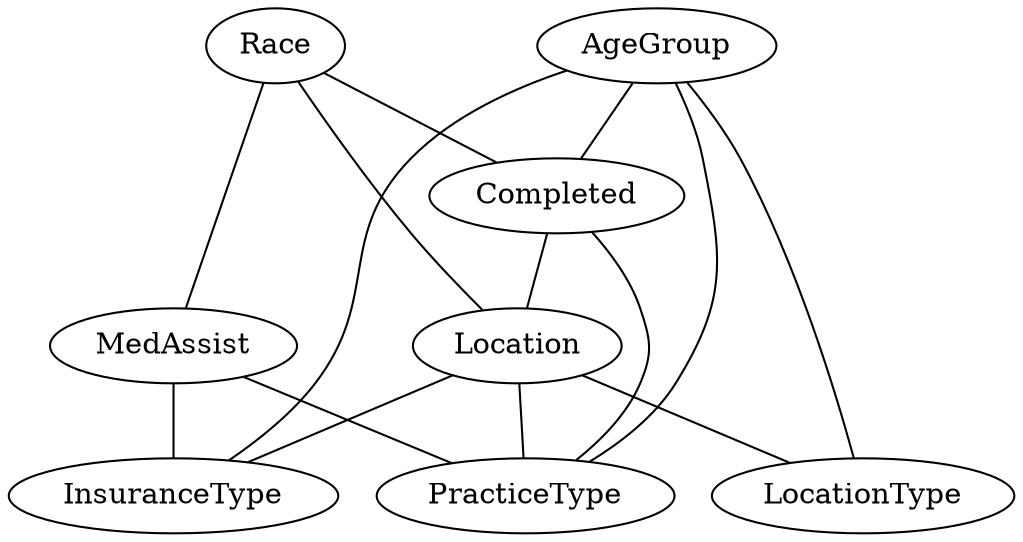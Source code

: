 graph graphname {

  1 -- 3 -- 8;
  1 -- 8;

  1 -- 4;

  1 -- 7;

  2 -- 3 -- 6;
  2 -- 6;

  2 -- 5;

  5 -- 4;

  5 -- 8;

  6 -- 8;

  6 -- 4;

  6 -- 7;

  1 [label=AgeGroup]
  2 [label=Race]
  3 [label=Completed]
  4 [label=InsuranceType]
  5 [label=MedAssist]
  6 [label=Location]
  7 [label=LocationType]
  8 [label=PracticeType]

}
